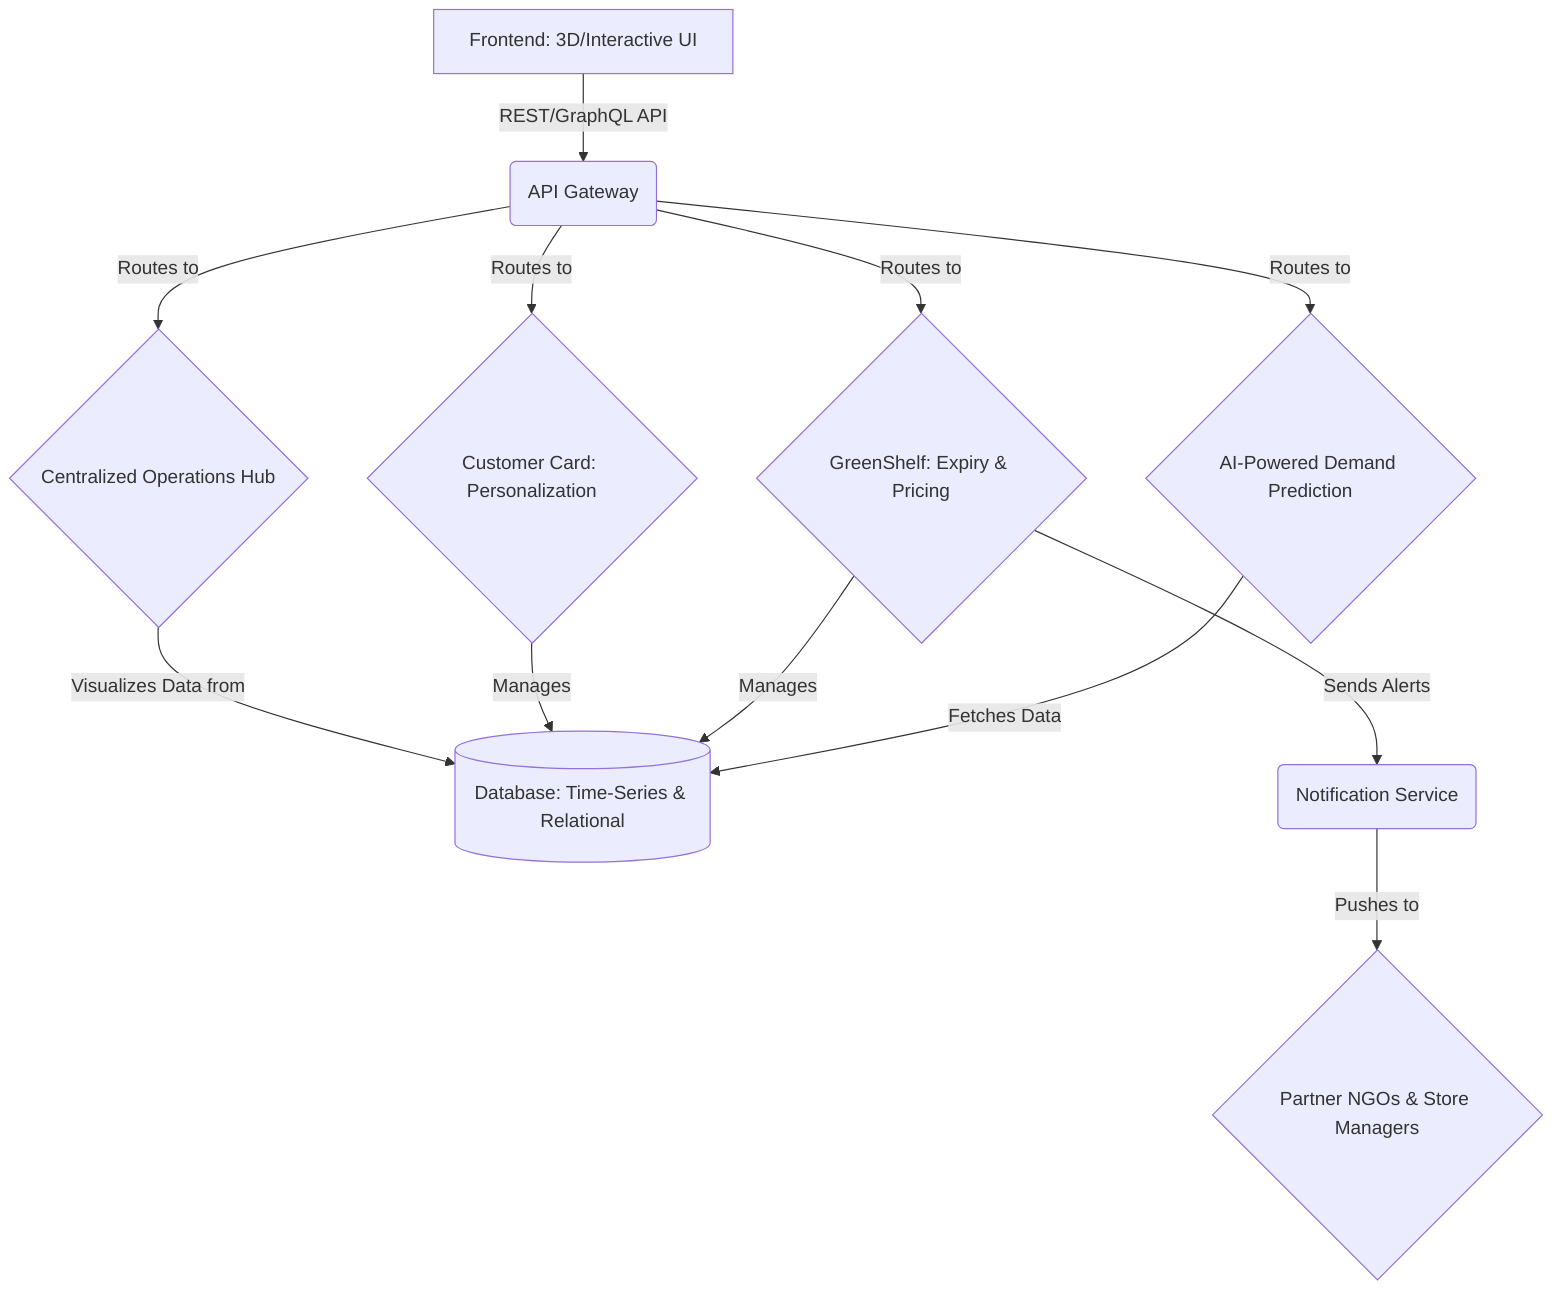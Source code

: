 graph TD
    A[Frontend: 3D/Interactive UI] -- REST/GraphQL API --> B(API Gateway)

    B -- Routes to --> C{AI-Powered Demand Prediction}
    B -- Routes to --> D{GreenShelf: Expiry & Pricing}
    B -- Routes to --> E{Customer Card: Personalization}
    B -- Routes to --> F{Centralized Operations Hub}

    C -- Fetches Data --> G[(Database: Time-Series & Relational)]
    D -- Manages --> G
    E -- Manages --> G
    F -- Visualizes Data from --> G

    D -- Sends Alerts --> H(Notification Service)
    H -- Pushes to --> I{Partner NGOs & Store Managers}
